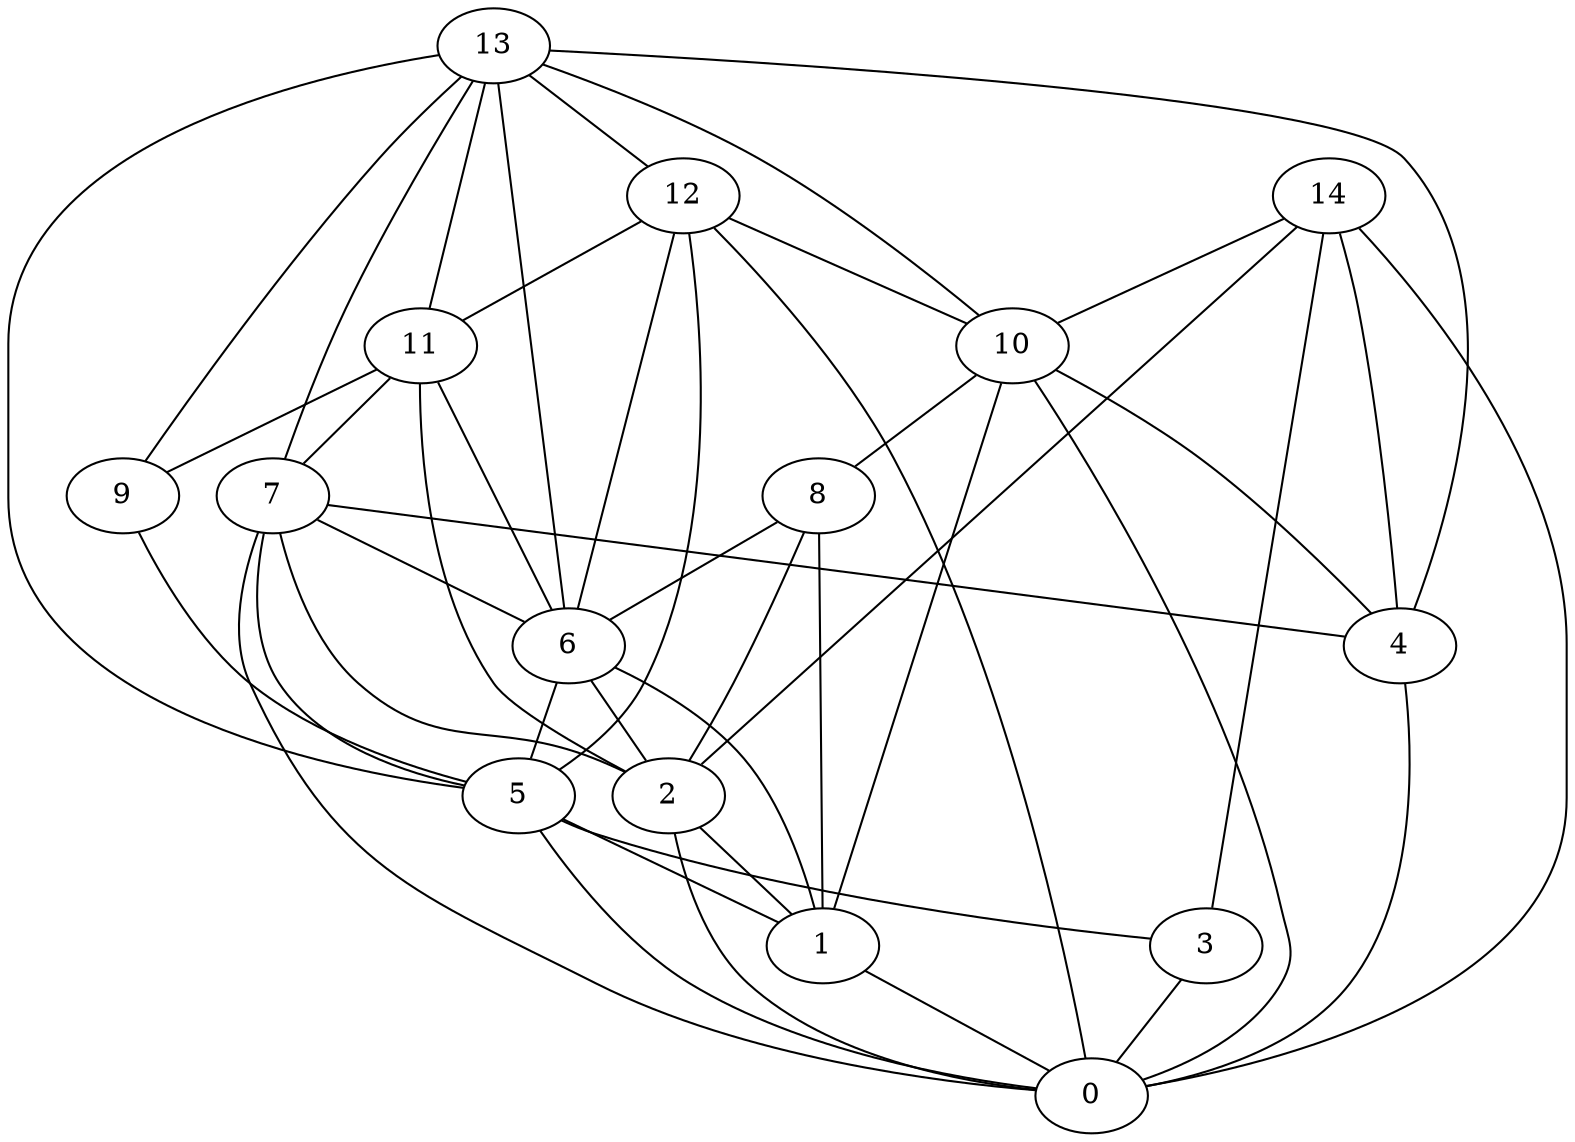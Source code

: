 digraph "sensornet-topology" {
label = "";
rankdir="BT";"0"->"1" [arrowhead = "both"] 
"0"->"2" [arrowhead = "both"] 
"0"->"3" [arrowhead = "both"] 
"0"->"4" [arrowhead = "both"] 
"0"->"5" [arrowhead = "both"] 
"0"->"7" [arrowhead = "both"] 
"0"->"10" [arrowhead = "both"] 
"0"->"12" [arrowhead = "both"] 
"0"->"14" [arrowhead = "both"] 
"1"->"2" [arrowhead = "both"] 
"1"->"5" [arrowhead = "both"] 
"1"->"6" [arrowhead = "both"] 
"1"->"8" [arrowhead = "both"] 
"1"->"10" [arrowhead = "both"] 
"2"->"6" [arrowhead = "both"] 
"2"->"7" [arrowhead = "both"] 
"2"->"8" [arrowhead = "both"] 
"2"->"11" [arrowhead = "both"] 
"2"->"14" [arrowhead = "both"] 
"3"->"5" [arrowhead = "both"] 
"3"->"14" [arrowhead = "both"] 
"4"->"7" [arrowhead = "both"] 
"4"->"10" [arrowhead = "both"] 
"4"->"13" [arrowhead = "both"] 
"4"->"14" [arrowhead = "both"] 
"5"->"6" [arrowhead = "both"] 
"5"->"7" [arrowhead = "both"] 
"5"->"9" [arrowhead = "both"] 
"5"->"12" [arrowhead = "both"] 
"5"->"13" [arrowhead = "both"] 
"6"->"7" [arrowhead = "both"] 
"6"->"8" [arrowhead = "both"] 
"6"->"11" [arrowhead = "both"] 
"6"->"12" [arrowhead = "both"] 
"6"->"13" [arrowhead = "both"] 
"7"->"11" [arrowhead = "both"] 
"7"->"13" [arrowhead = "both"] 
"8"->"10" [arrowhead = "both"] 
"9"->"11" [arrowhead = "both"] 
"9"->"13" [arrowhead = "both"] 
"10"->"12" [arrowhead = "both"] 
"10"->"13" [arrowhead = "both"] 
"10"->"14" [arrowhead = "both"] 
"11"->"12" [arrowhead = "both"] 
"11"->"13" [arrowhead = "both"] 
"12"->"13" [arrowhead = "both"] 
}